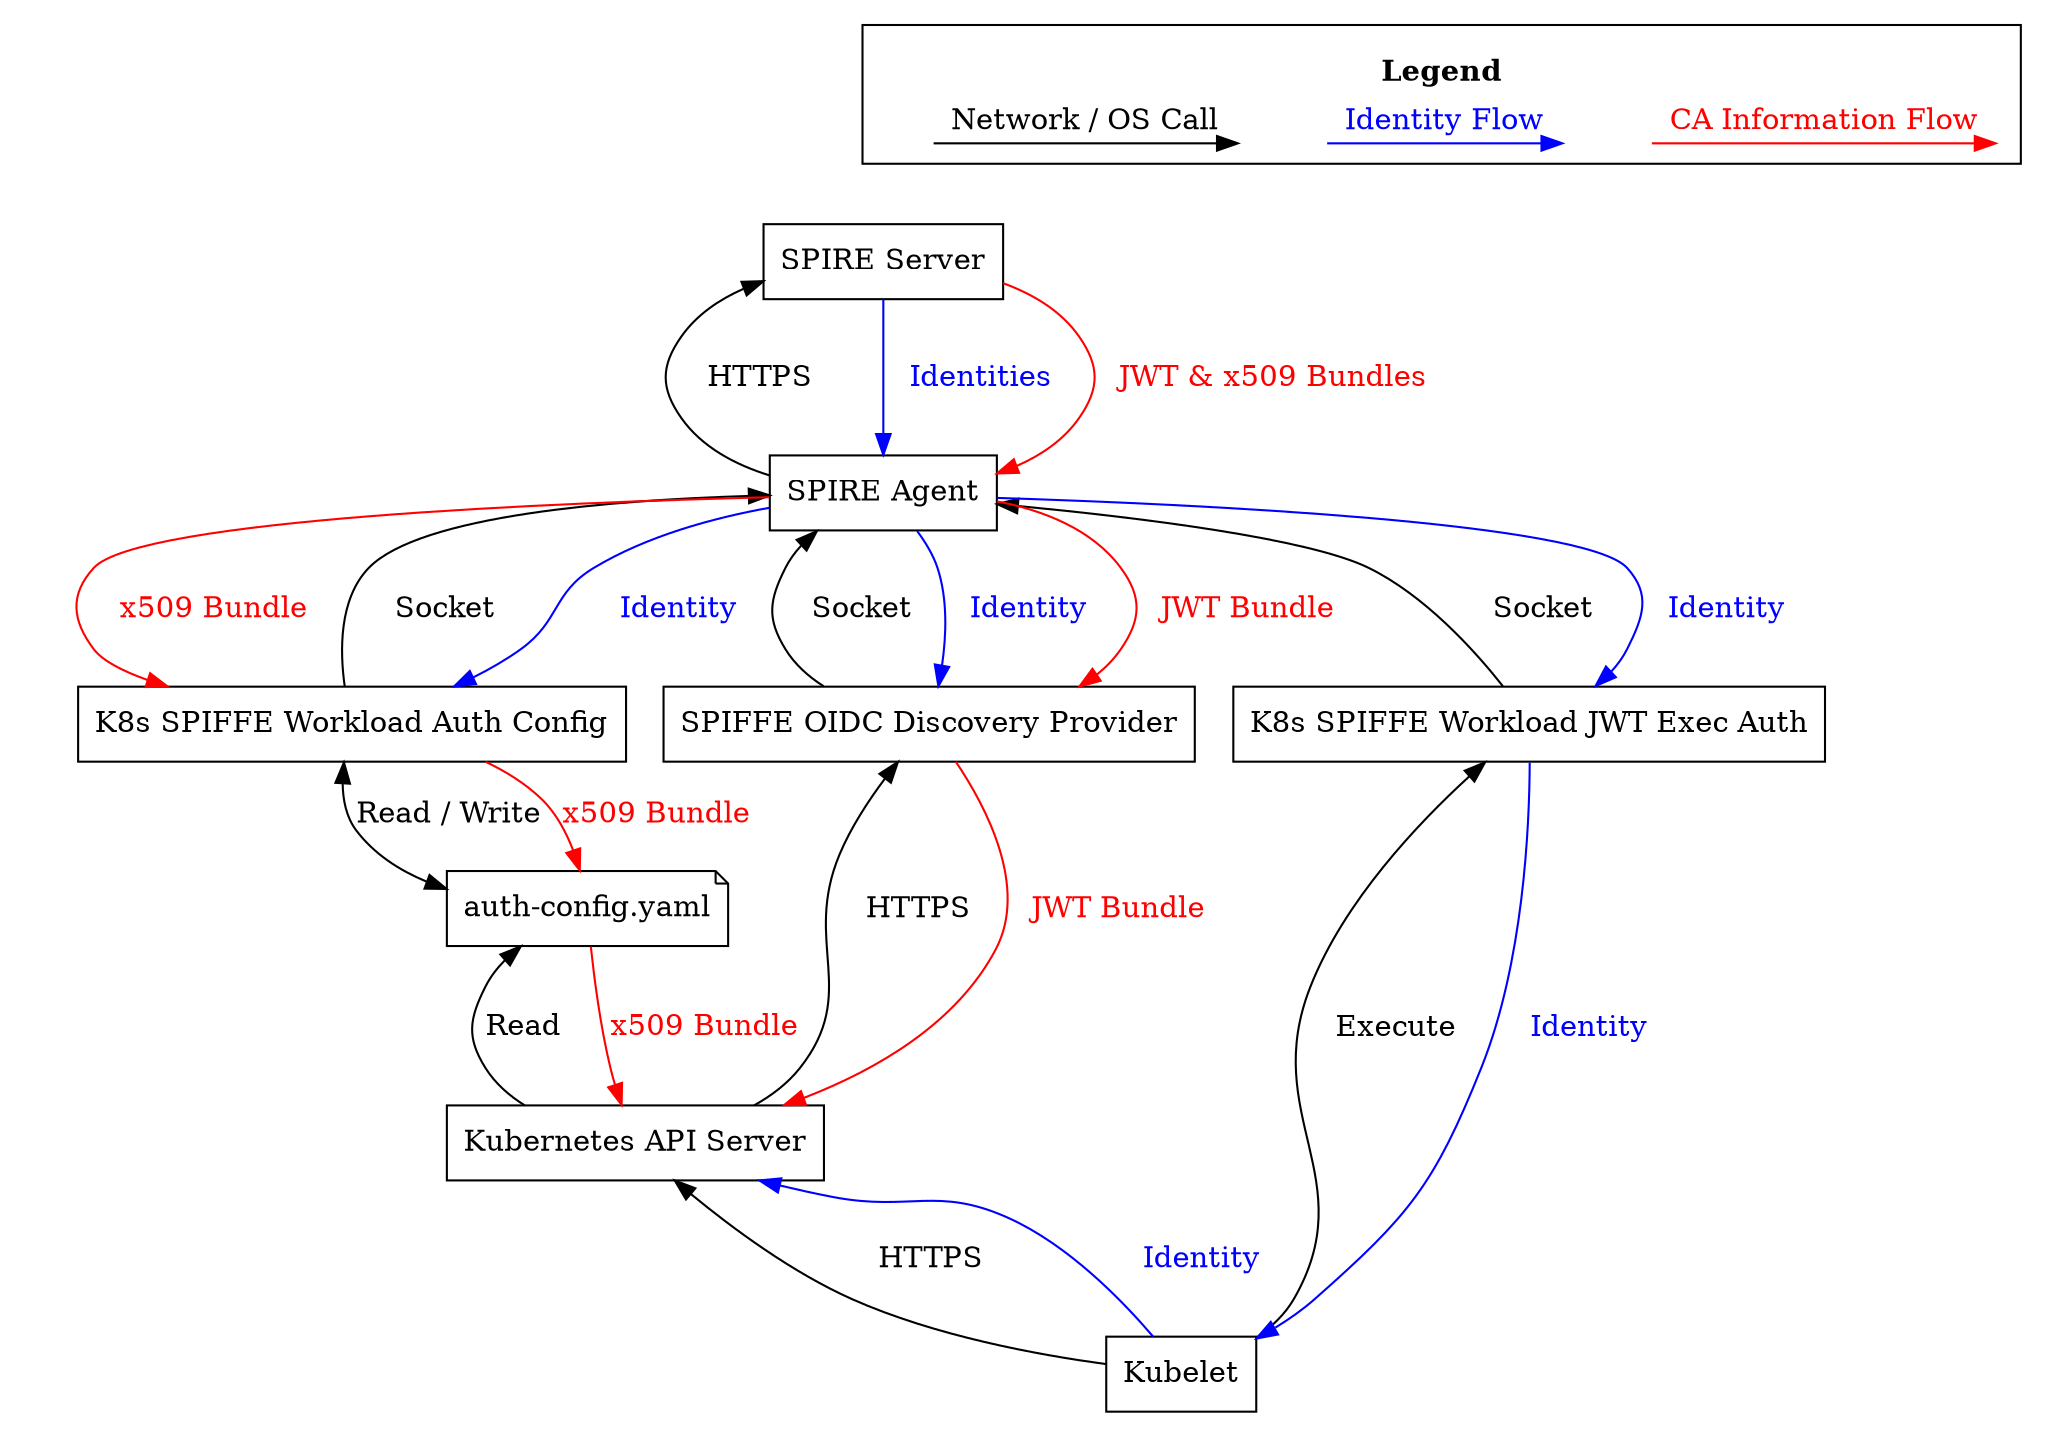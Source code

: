 digraph G {
//    rankdir  = LR;

    subgraph cluster_main {
        peripheries=0



  spire_server[shape=box,label="SPIRE Server"]
  spire_agent[shape=box,label="SPIRE Agent"]

    subgraph cluster_clients {

  k8s_spiffe_workload_auth_config[shape=box,label="K8s SPIFFE Workload Auth Config"]
  k8s_spiffe_workload_jwt_exec_auth[shape=box,label="K8s SPIFFE Workload JWT Exec Auth"]
  spiffe_oidc_discovery_provider[shape=box,label="SPIFFE OIDC Discovery Provider"]
    }
    subgraph cluster_api {

  auth_config_yaml[shape=note,label="auth-config.yaml"]
  kube_apiserver[shape=box,label="Kubernetes API Server"]
}
  kubelet[shape=box,label="Kubelet"]

  spire_server -> spire_agent[dir=back,label=<<table cellpadding="10" border="0" cellborder="0"><tr><td>HTTPS</td></tr></table>>]
  spire_server -> spire_agent[label=<<table cellpadding="10" border="0" cellborder="0"><tr><td>Identities</td></tr></table>>,color="blue",fontcolor="blue"]
  spire_server -> spire_agent[label=<<table cellpadding="10" border="0" cellborder="0"><tr><td>JWT &amp; x509 Bundles</td></tr></table>>,color="Red",fontcolor="red"]

  spire_agent -> k8s_spiffe_workload_auth_config[dir=back,label=<<table cellpadding="10" border="0" cellborder="0"><tr><td>Socket</td></tr></table>>]
  spire_agent -> k8s_spiffe_workload_auth_config[label=<<table cellpadding="10" border="0" cellborder="0"><tr><td>Identity</td></tr></table>>,color="blue",fontcolor="blue"]
  spire_agent -> k8s_spiffe_workload_auth_config[label=<<table cellpadding="10" border="0" cellborder="0"><tr><td>x509 Bundle</td></tr></table>>,color="red",fontcolor="red"]

  spire_agent -> spiffe_oidc_discovery_provider[dir=back,label=<<table cellpadding="10" border="0" cellborder="0"><tr><td>Socket</td></tr></table>>]
  spire_agent -> spiffe_oidc_discovery_provider[label=<<table cellpadding="10" border="0" cellborder="0"><tr><td>Identity</td></tr></table>>,color="blue",fontcolor="blue"]
  spire_agent -> spiffe_oidc_discovery_provider[label=<<table cellpadding="10" border="0" cellborder="0"><tr><td>JWT Bundle</td></tr></table>>,color="red",fontcolor="red"]

  spiffe_oidc_discovery_provider -> kube_apiserver[dir=back,label=<<table cellpadding="10" border="0" cellborder="0"><tr><td>HTTPS</td></tr></table>>]
  spiffe_oidc_discovery_provider -> kube_apiserver[label=<<table cellpadding="10" border="0" cellborder="0"><tr><td>JWT Bundle</td></tr></table>>,color="red",fontcolor="red"]
  
  k8s_spiffe_workload_auth_config -> auth_config_yaml[dir=both,label="Read / Write"]
  k8s_spiffe_workload_auth_config -> auth_config_yaml[label="x509 Bundle",color="red",fontcolor="red"]
  auth_config_yaml -> kube_apiserver[dir=back,label="Read"]
  auth_config_yaml -> kube_apiserver[label="x509 Bundle",color="red",fontcolor="red"]

  kube_apiserver -> kubelet[dir=back,label=<<table cellpadding="10" border="0" cellborder="0"><tr><td>HTTPS</td></tr></table>>]
  kube_apiserver -> kubelet[dir=back,label=<<table cellpadding="10" border="0" cellborder="0"><tr><td>Identity</td></tr></table>>,color="blue",fontcolor="blue"]

  spire_agent -> k8s_spiffe_workload_jwt_exec_auth[dir=back,label=<<table cellpadding="10" border="0" cellborder="0"><tr><td>Socket</td></tr></table>>]  
  spire_agent -> k8s_spiffe_workload_jwt_exec_auth[label=<<table cellpadding="10" border="0" cellborder="0"><tr><td>Identity</td></tr></table>>,color="blue",fontcolor="blue"]  
  k8s_spiffe_workload_jwt_exec_auth -> kubelet[dir=back,label=<<table cellpadding="10" border="0" cellborder="0"><tr><td>Execute</td></tr></table>>]
  k8s_spiffe_workload_jwt_exec_auth -> kubelet[label=<<table cellpadding="10" border="0" cellborder="0"><tr><td>Identity</td></tr></table>>,color="blue",fontcolor="blue"]

}
    subgraph cluster_legend {
    label = <<table cellpadding="10" border="0" cellborder="0"><tr><td><b>Legend</b></td></tr></table>>;
    node [shape=point]
    {
        rank=same
        d0 [style = invis];
        d1 [style = invis];
        p0 [style = invis];
        p1 [style = invis];
        s0 [style = invis];
        s1 [style = invis];
        o0[style=invis];
    }
    p0 -> p1 [label="Identity Flow",color=blue,fontcolor=blue]
    s0 -> s1 [label="CA Information Flow",color=red,fontcolor=red]
    d0 -> d1 [label="Network / OS Call"]

    d1 -> p0[style=invis]
    p1 -> s0[style=invis]
    }
o0 -> spire_server [style=invis]
}
